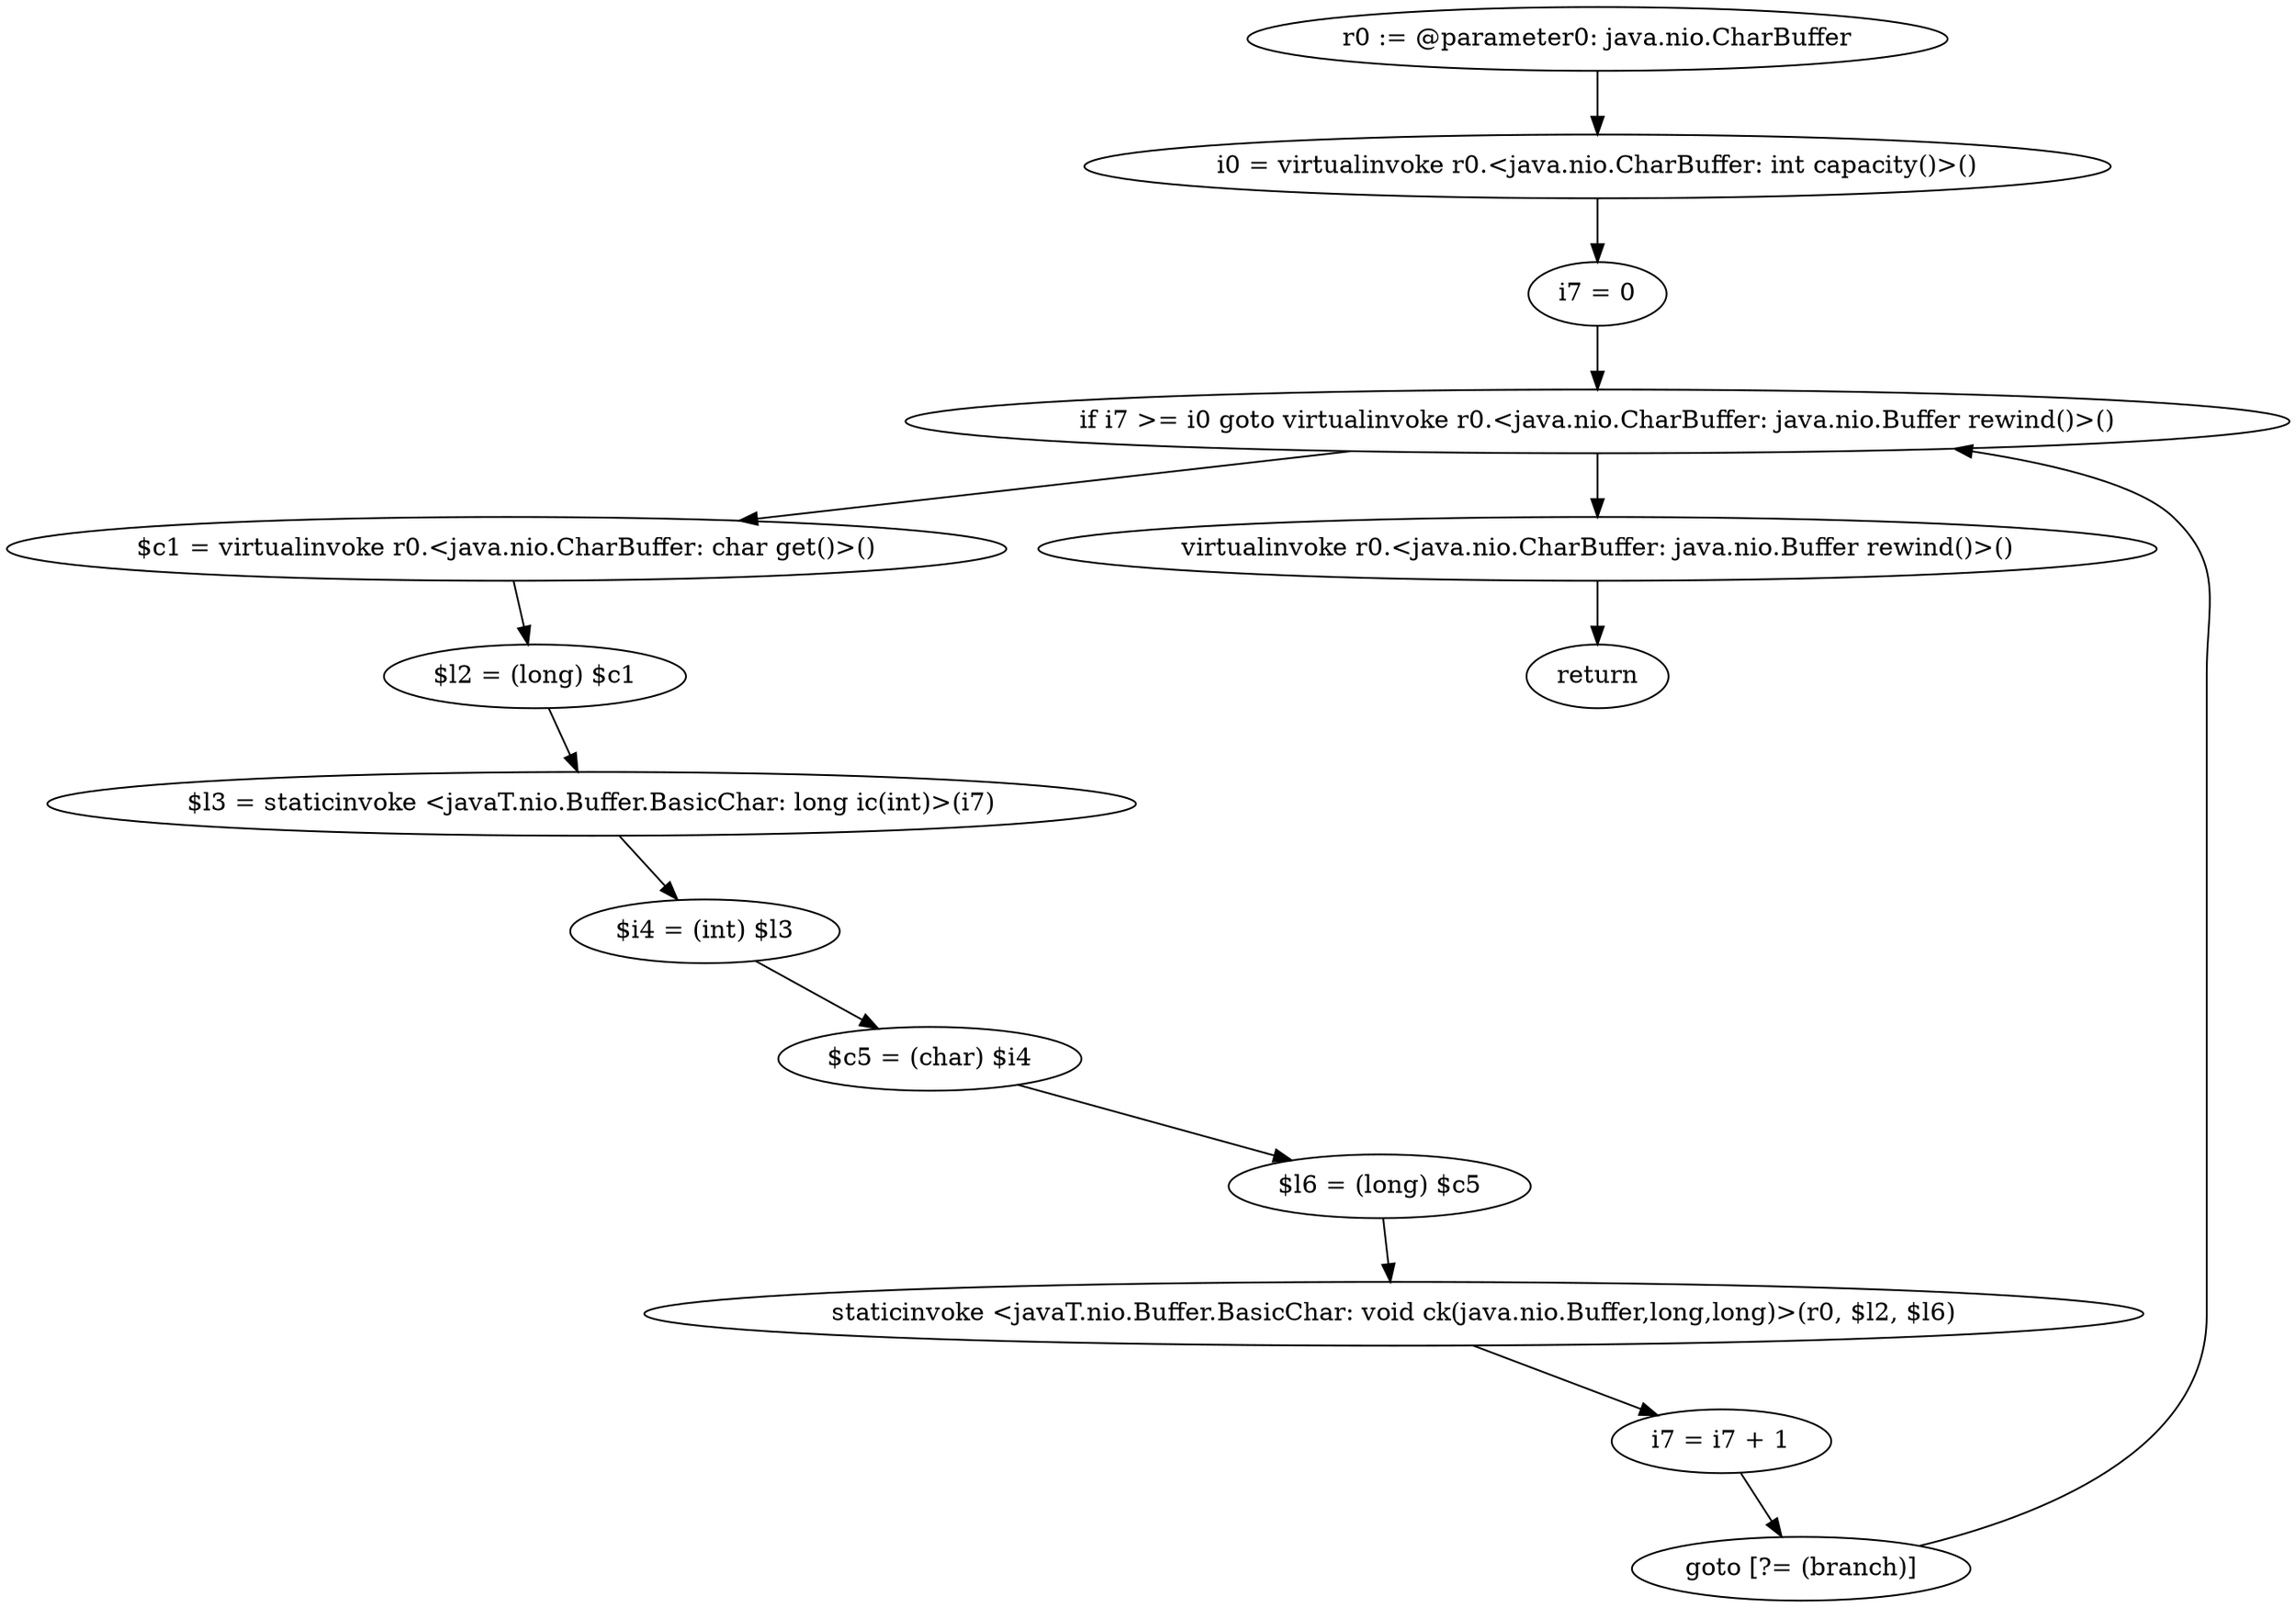 digraph "unitGraph" {
    "r0 := @parameter0: java.nio.CharBuffer"
    "i0 = virtualinvoke r0.<java.nio.CharBuffer: int capacity()>()"
    "i7 = 0"
    "if i7 >= i0 goto virtualinvoke r0.<java.nio.CharBuffer: java.nio.Buffer rewind()>()"
    "$c1 = virtualinvoke r0.<java.nio.CharBuffer: char get()>()"
    "$l2 = (long) $c1"
    "$l3 = staticinvoke <javaT.nio.Buffer.BasicChar: long ic(int)>(i7)"
    "$i4 = (int) $l3"
    "$c5 = (char) $i4"
    "$l6 = (long) $c5"
    "staticinvoke <javaT.nio.Buffer.BasicChar: void ck(java.nio.Buffer,long,long)>(r0, $l2, $l6)"
    "i7 = i7 + 1"
    "goto [?= (branch)]"
    "virtualinvoke r0.<java.nio.CharBuffer: java.nio.Buffer rewind()>()"
    "return"
    "r0 := @parameter0: java.nio.CharBuffer"->"i0 = virtualinvoke r0.<java.nio.CharBuffer: int capacity()>()";
    "i0 = virtualinvoke r0.<java.nio.CharBuffer: int capacity()>()"->"i7 = 0";
    "i7 = 0"->"if i7 >= i0 goto virtualinvoke r0.<java.nio.CharBuffer: java.nio.Buffer rewind()>()";
    "if i7 >= i0 goto virtualinvoke r0.<java.nio.CharBuffer: java.nio.Buffer rewind()>()"->"$c1 = virtualinvoke r0.<java.nio.CharBuffer: char get()>()";
    "if i7 >= i0 goto virtualinvoke r0.<java.nio.CharBuffer: java.nio.Buffer rewind()>()"->"virtualinvoke r0.<java.nio.CharBuffer: java.nio.Buffer rewind()>()";
    "$c1 = virtualinvoke r0.<java.nio.CharBuffer: char get()>()"->"$l2 = (long) $c1";
    "$l2 = (long) $c1"->"$l3 = staticinvoke <javaT.nio.Buffer.BasicChar: long ic(int)>(i7)";
    "$l3 = staticinvoke <javaT.nio.Buffer.BasicChar: long ic(int)>(i7)"->"$i4 = (int) $l3";
    "$i4 = (int) $l3"->"$c5 = (char) $i4";
    "$c5 = (char) $i4"->"$l6 = (long) $c5";
    "$l6 = (long) $c5"->"staticinvoke <javaT.nio.Buffer.BasicChar: void ck(java.nio.Buffer,long,long)>(r0, $l2, $l6)";
    "staticinvoke <javaT.nio.Buffer.BasicChar: void ck(java.nio.Buffer,long,long)>(r0, $l2, $l6)"->"i7 = i7 + 1";
    "i7 = i7 + 1"->"goto [?= (branch)]";
    "goto [?= (branch)]"->"if i7 >= i0 goto virtualinvoke r0.<java.nio.CharBuffer: java.nio.Buffer rewind()>()";
    "virtualinvoke r0.<java.nio.CharBuffer: java.nio.Buffer rewind()>()"->"return";
}
